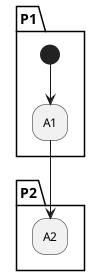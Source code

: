 {
  "sha1": "l1dt33dcxh794j92obg81kzz8ovxevx",
  "insertion": {
    "when": "2024-06-03T18:59:33.562Z",
    "user": "plantuml@gmail.com"
  }
}
@startuml
partition P1
(*) --> A1
end partition

partition P2
A1 --> A2
end partition
@enduml

